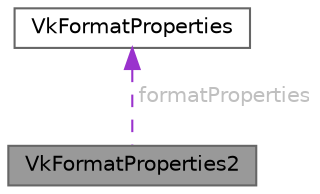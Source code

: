 digraph "VkFormatProperties2"
{
 // LATEX_PDF_SIZE
  bgcolor="transparent";
  edge [fontname=Helvetica,fontsize=10,labelfontname=Helvetica,labelfontsize=10];
  node [fontname=Helvetica,fontsize=10,shape=box,height=0.2,width=0.4];
  Node1 [id="Node000001",label="VkFormatProperties2",height=0.2,width=0.4,color="gray40", fillcolor="grey60", style="filled", fontcolor="black",tooltip=" "];
  Node2 -> Node1 [id="edge1_Node000001_Node000002",dir="back",color="darkorchid3",style="dashed",tooltip=" ",label=" formatProperties",fontcolor="grey" ];
  Node2 [id="Node000002",label="VkFormatProperties",height=0.2,width=0.4,color="gray40", fillcolor="white", style="filled",URL="$struct_vk_format_properties.html",tooltip=" "];
}
